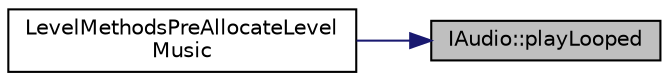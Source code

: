 digraph "IAudio::playLooped"
{
 // LATEX_PDF_SIZE
  edge [fontname="Helvetica",fontsize="10",labelfontname="Helvetica",labelfontsize="10"];
  node [fontname="Helvetica",fontsize="10",shape=record];
  rankdir="RL";
  Node1 [label="IAudio::playLooped",height=0.2,width=0.4,color="black", fillcolor="grey75", style="filled", fontcolor="black",tooltip=" "];
  Node1 -> Node2 [dir="back",color="midnightblue",fontsize="10",style="solid",fontname="Helvetica"];
  Node2 [label="LevelMethodsPreAllocateLevel\lMusic",height=0.2,width=0.4,color="black", fillcolor="white", style="filled",URL="$_level_methods_8cpp.html#acae7b302e214753decd3d72c11ac804a",tooltip="Pre allocates music for a level /summary>"];
}
